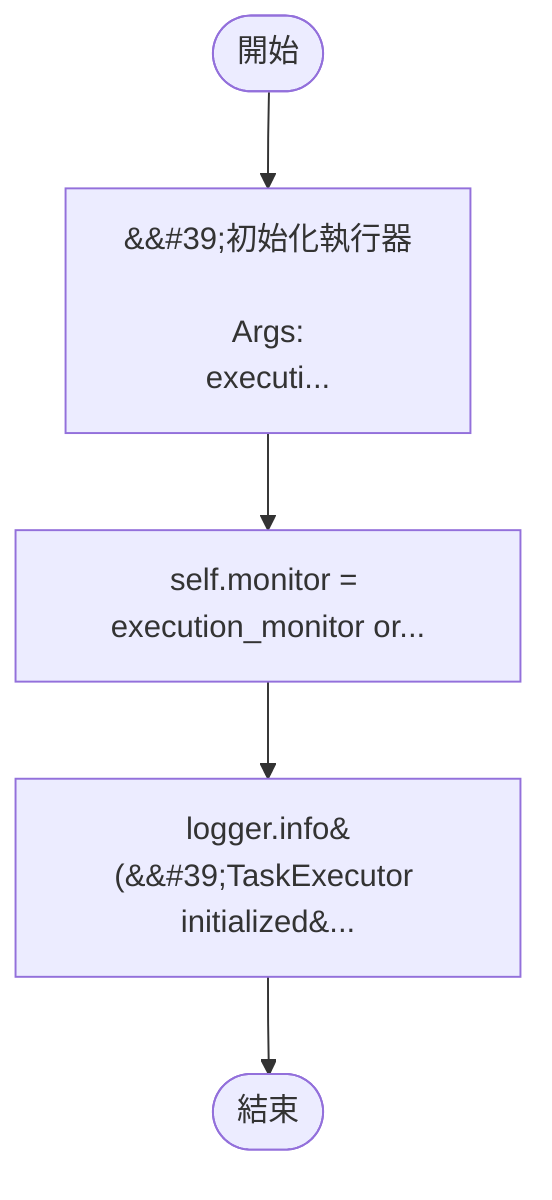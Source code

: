 flowchart TB
    n1([開始])
    n2([結束])
    n3[&amp;&#35;39;初始化執行器\n\n        Args:\n            executi...]
    n4[self.monitor = execution_monitor or...]
    n5[logger.info&#40;&amp;&#35;39;TaskExecutor initialized&amp...]
    n1 --> n3
    n3 --> n4
    n4 --> n5
    n5 --> n2